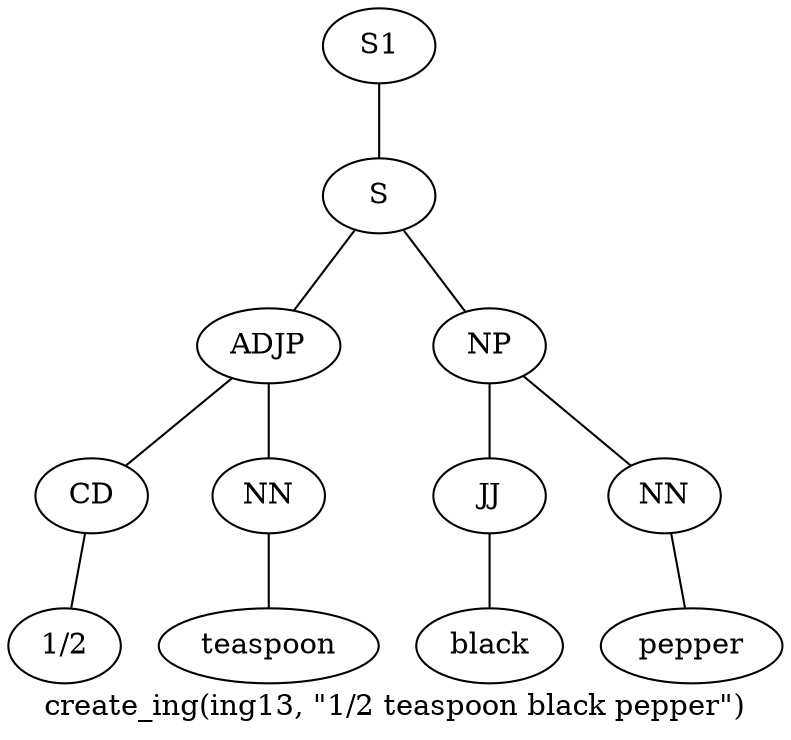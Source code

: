 graph SyntaxGraph {
	label = "create_ing(ing13, \"1/2 teaspoon black pepper\")";
	Node0 [label="S1"];
	Node1 [label="S"];
	Node2 [label="ADJP"];
	Node3 [label="CD"];
	Node4 [label="1/2"];
	Node5 [label="NN"];
	Node6 [label="teaspoon"];
	Node7 [label="NP"];
	Node8 [label="JJ"];
	Node9 [label="black"];
	Node10 [label="NN"];
	Node11 [label="pepper"];

	Node0 -- Node1;
	Node1 -- Node2;
	Node1 -- Node7;
	Node2 -- Node3;
	Node2 -- Node5;
	Node3 -- Node4;
	Node5 -- Node6;
	Node7 -- Node8;
	Node7 -- Node10;
	Node8 -- Node9;
	Node10 -- Node11;
}